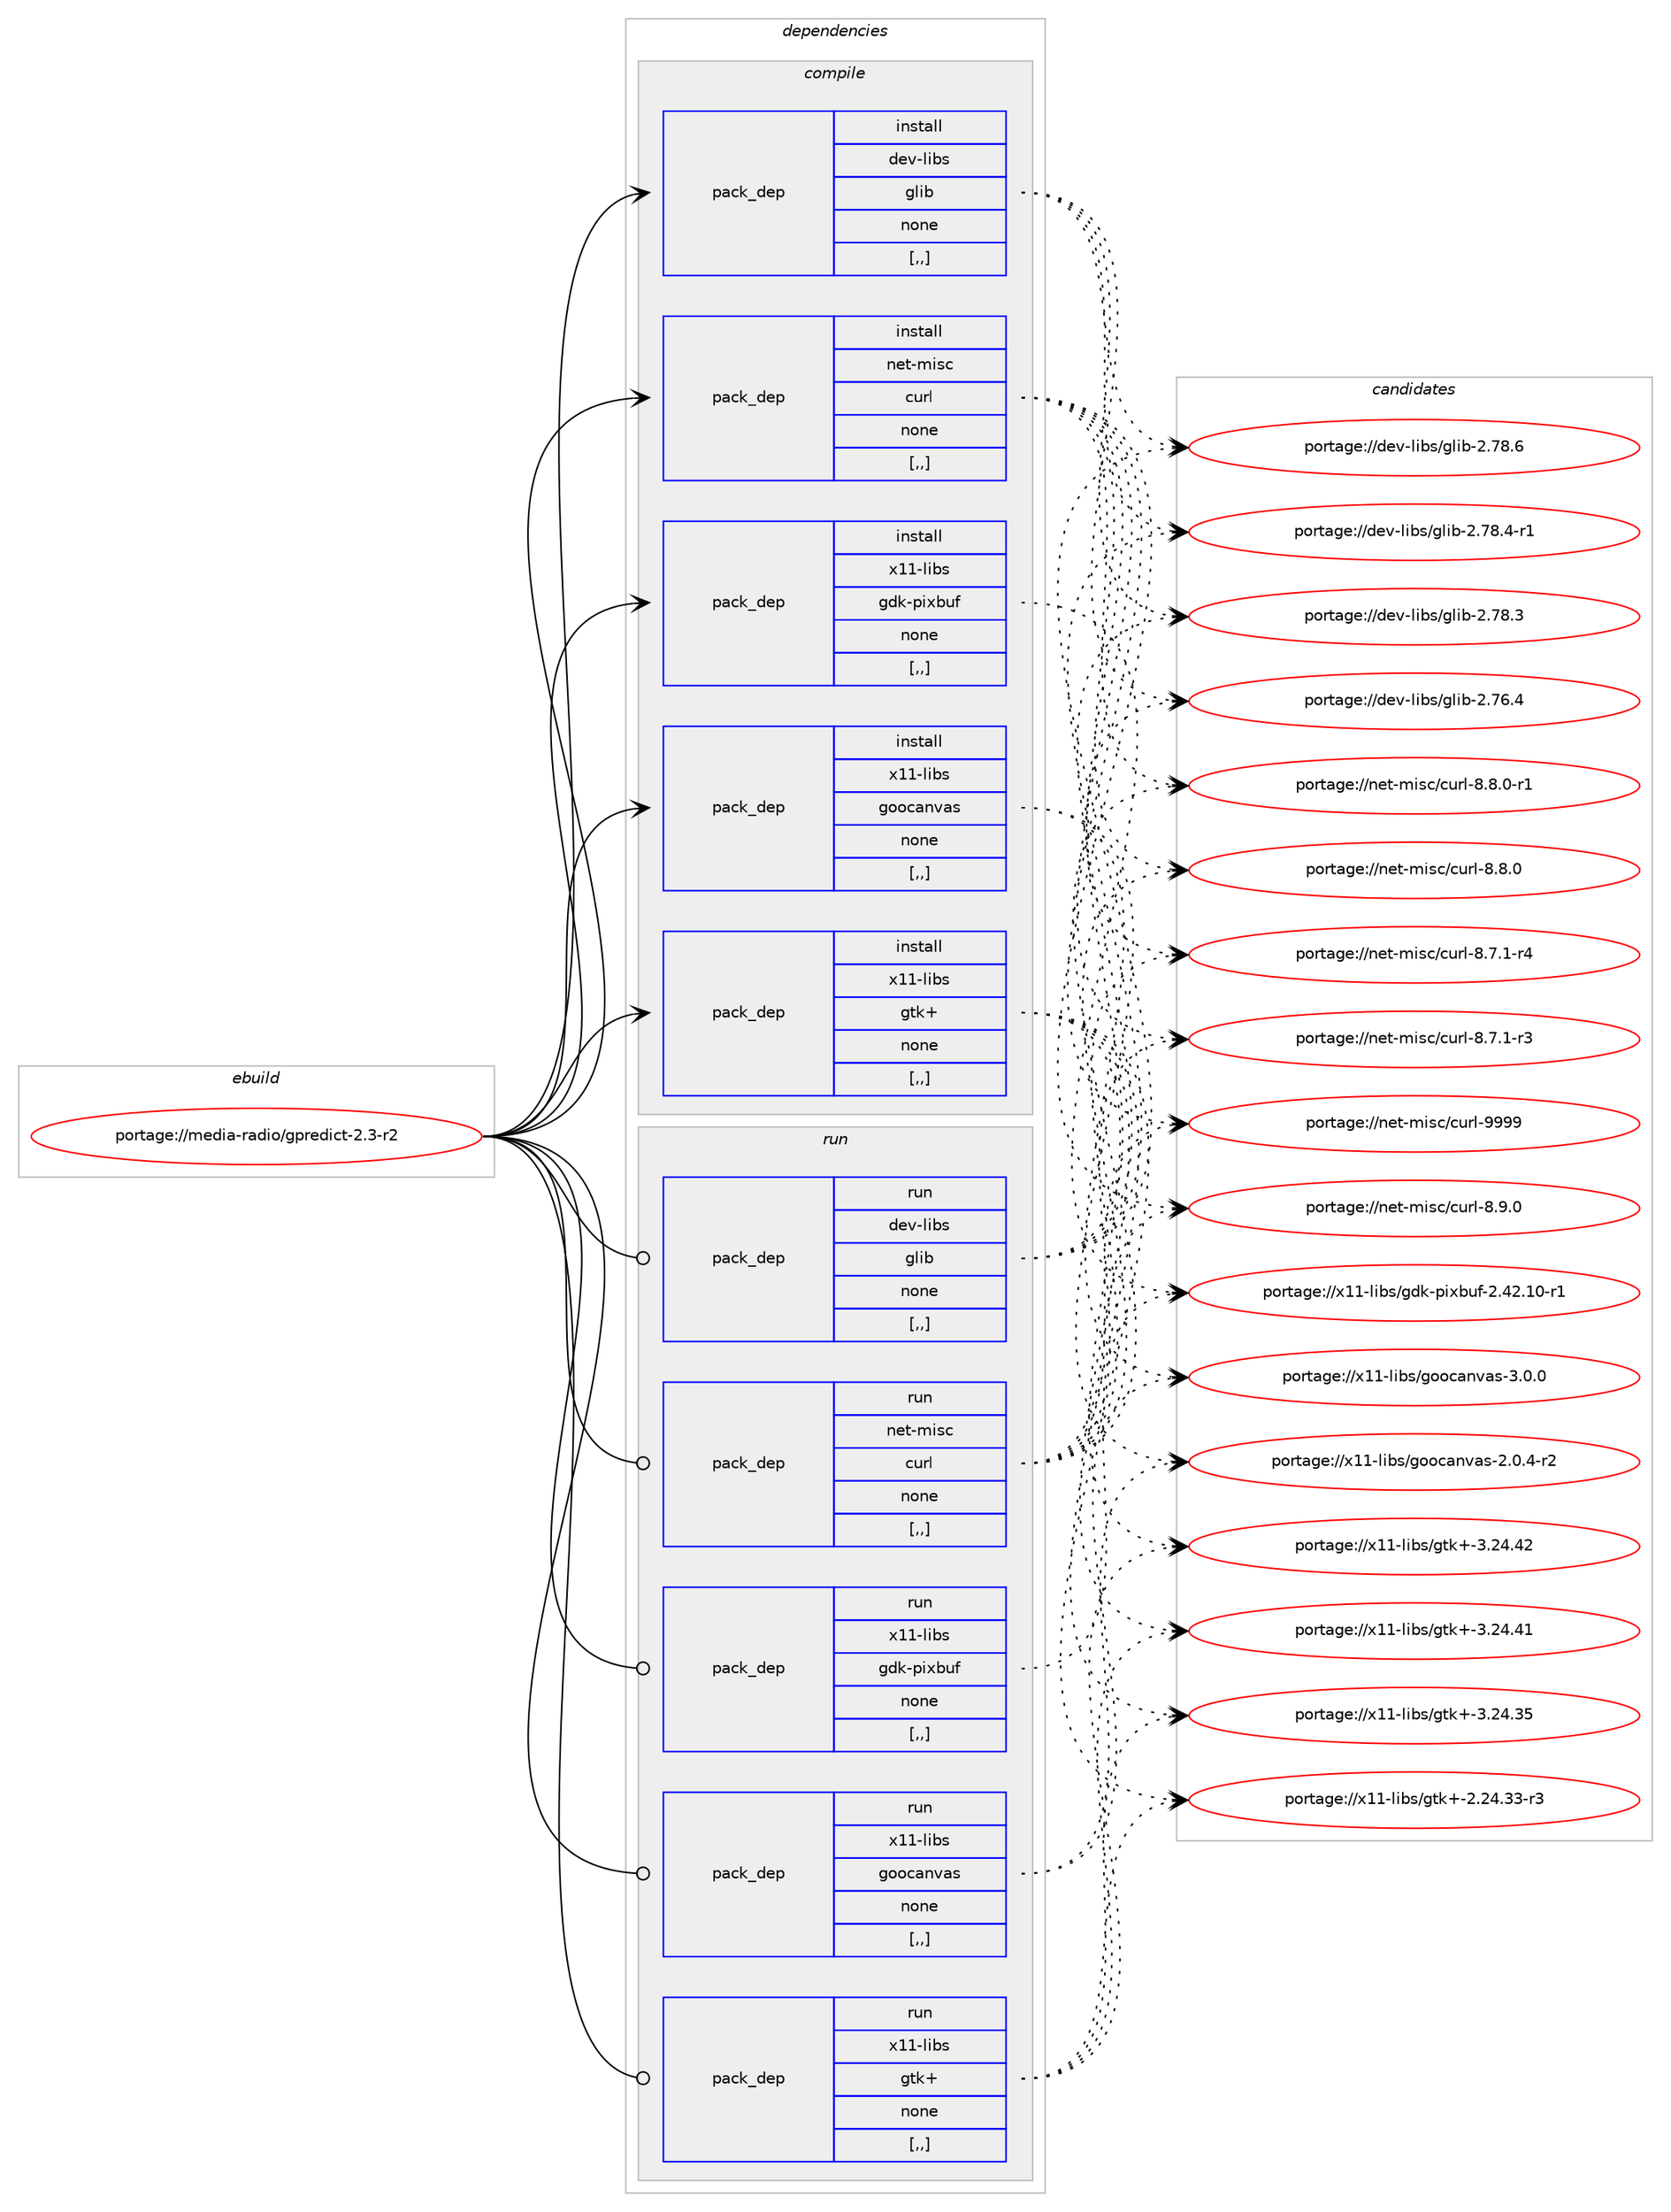 digraph prolog {

# *************
# Graph options
# *************

newrank=true;
concentrate=true;
compound=true;
graph [rankdir=LR,fontname=Helvetica,fontsize=10,ranksep=1.5];#, ranksep=2.5, nodesep=0.2];
edge  [arrowhead=vee];
node  [fontname=Helvetica,fontsize=10];

# **********
# The ebuild
# **********

subgraph cluster_leftcol {
color=gray;
label=<<i>ebuild</i>>;
id [label="portage://media-radio/gpredict-2.3-r2", color=red, width=4, href="../media-radio/gpredict-2.3-r2.svg"];
}

# ****************
# The dependencies
# ****************

subgraph cluster_midcol {
color=gray;
label=<<i>dependencies</i>>;
subgraph cluster_compile {
fillcolor="#eeeeee";
style=filled;
label=<<i>compile</i>>;
subgraph pack229555 {
dependency310572 [label=<<TABLE BORDER="0" CELLBORDER="1" CELLSPACING="0" CELLPADDING="4" WIDTH="220"><TR><TD ROWSPAN="6" CELLPADDING="30">pack_dep</TD></TR><TR><TD WIDTH="110">install</TD></TR><TR><TD>dev-libs</TD></TR><TR><TD>glib</TD></TR><TR><TD>none</TD></TR><TR><TD>[,,]</TD></TR></TABLE>>, shape=none, color=blue];
}
id:e -> dependency310572:w [weight=20,style="solid",arrowhead="vee"];
subgraph pack229556 {
dependency310573 [label=<<TABLE BORDER="0" CELLBORDER="1" CELLSPACING="0" CELLPADDING="4" WIDTH="220"><TR><TD ROWSPAN="6" CELLPADDING="30">pack_dep</TD></TR><TR><TD WIDTH="110">install</TD></TR><TR><TD>net-misc</TD></TR><TR><TD>curl</TD></TR><TR><TD>none</TD></TR><TR><TD>[,,]</TD></TR></TABLE>>, shape=none, color=blue];
}
id:e -> dependency310573:w [weight=20,style="solid",arrowhead="vee"];
subgraph pack229557 {
dependency310574 [label=<<TABLE BORDER="0" CELLBORDER="1" CELLSPACING="0" CELLPADDING="4" WIDTH="220"><TR><TD ROWSPAN="6" CELLPADDING="30">pack_dep</TD></TR><TR><TD WIDTH="110">install</TD></TR><TR><TD>x11-libs</TD></TR><TR><TD>gdk-pixbuf</TD></TR><TR><TD>none</TD></TR><TR><TD>[,,]</TD></TR></TABLE>>, shape=none, color=blue];
}
id:e -> dependency310574:w [weight=20,style="solid",arrowhead="vee"];
subgraph pack229558 {
dependency310575 [label=<<TABLE BORDER="0" CELLBORDER="1" CELLSPACING="0" CELLPADDING="4" WIDTH="220"><TR><TD ROWSPAN="6" CELLPADDING="30">pack_dep</TD></TR><TR><TD WIDTH="110">install</TD></TR><TR><TD>x11-libs</TD></TR><TR><TD>goocanvas</TD></TR><TR><TD>none</TD></TR><TR><TD>[,,]</TD></TR></TABLE>>, shape=none, color=blue];
}
id:e -> dependency310575:w [weight=20,style="solid",arrowhead="vee"];
subgraph pack229559 {
dependency310576 [label=<<TABLE BORDER="0" CELLBORDER="1" CELLSPACING="0" CELLPADDING="4" WIDTH="220"><TR><TD ROWSPAN="6" CELLPADDING="30">pack_dep</TD></TR><TR><TD WIDTH="110">install</TD></TR><TR><TD>x11-libs</TD></TR><TR><TD>gtk+</TD></TR><TR><TD>none</TD></TR><TR><TD>[,,]</TD></TR></TABLE>>, shape=none, color=blue];
}
id:e -> dependency310576:w [weight=20,style="solid",arrowhead="vee"];
}
subgraph cluster_compileandrun {
fillcolor="#eeeeee";
style=filled;
label=<<i>compile and run</i>>;
}
subgraph cluster_run {
fillcolor="#eeeeee";
style=filled;
label=<<i>run</i>>;
subgraph pack229560 {
dependency310577 [label=<<TABLE BORDER="0" CELLBORDER="1" CELLSPACING="0" CELLPADDING="4" WIDTH="220"><TR><TD ROWSPAN="6" CELLPADDING="30">pack_dep</TD></TR><TR><TD WIDTH="110">run</TD></TR><TR><TD>dev-libs</TD></TR><TR><TD>glib</TD></TR><TR><TD>none</TD></TR><TR><TD>[,,]</TD></TR></TABLE>>, shape=none, color=blue];
}
id:e -> dependency310577:w [weight=20,style="solid",arrowhead="odot"];
subgraph pack229561 {
dependency310578 [label=<<TABLE BORDER="0" CELLBORDER="1" CELLSPACING="0" CELLPADDING="4" WIDTH="220"><TR><TD ROWSPAN="6" CELLPADDING="30">pack_dep</TD></TR><TR><TD WIDTH="110">run</TD></TR><TR><TD>net-misc</TD></TR><TR><TD>curl</TD></TR><TR><TD>none</TD></TR><TR><TD>[,,]</TD></TR></TABLE>>, shape=none, color=blue];
}
id:e -> dependency310578:w [weight=20,style="solid",arrowhead="odot"];
subgraph pack229562 {
dependency310579 [label=<<TABLE BORDER="0" CELLBORDER="1" CELLSPACING="0" CELLPADDING="4" WIDTH="220"><TR><TD ROWSPAN="6" CELLPADDING="30">pack_dep</TD></TR><TR><TD WIDTH="110">run</TD></TR><TR><TD>x11-libs</TD></TR><TR><TD>gdk-pixbuf</TD></TR><TR><TD>none</TD></TR><TR><TD>[,,]</TD></TR></TABLE>>, shape=none, color=blue];
}
id:e -> dependency310579:w [weight=20,style="solid",arrowhead="odot"];
subgraph pack229563 {
dependency310580 [label=<<TABLE BORDER="0" CELLBORDER="1" CELLSPACING="0" CELLPADDING="4" WIDTH="220"><TR><TD ROWSPAN="6" CELLPADDING="30">pack_dep</TD></TR><TR><TD WIDTH="110">run</TD></TR><TR><TD>x11-libs</TD></TR><TR><TD>goocanvas</TD></TR><TR><TD>none</TD></TR><TR><TD>[,,]</TD></TR></TABLE>>, shape=none, color=blue];
}
id:e -> dependency310580:w [weight=20,style="solid",arrowhead="odot"];
subgraph pack229564 {
dependency310581 [label=<<TABLE BORDER="0" CELLBORDER="1" CELLSPACING="0" CELLPADDING="4" WIDTH="220"><TR><TD ROWSPAN="6" CELLPADDING="30">pack_dep</TD></TR><TR><TD WIDTH="110">run</TD></TR><TR><TD>x11-libs</TD></TR><TR><TD>gtk+</TD></TR><TR><TD>none</TD></TR><TR><TD>[,,]</TD></TR></TABLE>>, shape=none, color=blue];
}
id:e -> dependency310581:w [weight=20,style="solid",arrowhead="odot"];
}
}

# **************
# The candidates
# **************

subgraph cluster_choices {
rank=same;
color=gray;
label=<<i>candidates</i>>;

subgraph choice229555 {
color=black;
nodesep=1;
choice1001011184510810598115471031081059845504655564654 [label="portage://dev-libs/glib-2.78.6", color=red, width=4,href="../dev-libs/glib-2.78.6.svg"];
choice10010111845108105981154710310810598455046555646524511449 [label="portage://dev-libs/glib-2.78.4-r1", color=red, width=4,href="../dev-libs/glib-2.78.4-r1.svg"];
choice1001011184510810598115471031081059845504655564651 [label="portage://dev-libs/glib-2.78.3", color=red, width=4,href="../dev-libs/glib-2.78.3.svg"];
choice1001011184510810598115471031081059845504655544652 [label="portage://dev-libs/glib-2.76.4", color=red, width=4,href="../dev-libs/glib-2.76.4.svg"];
dependency310572:e -> choice1001011184510810598115471031081059845504655564654:w [style=dotted,weight="100"];
dependency310572:e -> choice10010111845108105981154710310810598455046555646524511449:w [style=dotted,weight="100"];
dependency310572:e -> choice1001011184510810598115471031081059845504655564651:w [style=dotted,weight="100"];
dependency310572:e -> choice1001011184510810598115471031081059845504655544652:w [style=dotted,weight="100"];
}
subgraph choice229556 {
color=black;
nodesep=1;
choice110101116451091051159947991171141084557575757 [label="portage://net-misc/curl-9999", color=red, width=4,href="../net-misc/curl-9999.svg"];
choice11010111645109105115994799117114108455646574648 [label="portage://net-misc/curl-8.9.0", color=red, width=4,href="../net-misc/curl-8.9.0.svg"];
choice110101116451091051159947991171141084556465646484511449 [label="portage://net-misc/curl-8.8.0-r1", color=red, width=4,href="../net-misc/curl-8.8.0-r1.svg"];
choice11010111645109105115994799117114108455646564648 [label="portage://net-misc/curl-8.8.0", color=red, width=4,href="../net-misc/curl-8.8.0.svg"];
choice110101116451091051159947991171141084556465546494511452 [label="portage://net-misc/curl-8.7.1-r4", color=red, width=4,href="../net-misc/curl-8.7.1-r4.svg"];
choice110101116451091051159947991171141084556465546494511451 [label="portage://net-misc/curl-8.7.1-r3", color=red, width=4,href="../net-misc/curl-8.7.1-r3.svg"];
dependency310573:e -> choice110101116451091051159947991171141084557575757:w [style=dotted,weight="100"];
dependency310573:e -> choice11010111645109105115994799117114108455646574648:w [style=dotted,weight="100"];
dependency310573:e -> choice110101116451091051159947991171141084556465646484511449:w [style=dotted,weight="100"];
dependency310573:e -> choice11010111645109105115994799117114108455646564648:w [style=dotted,weight="100"];
dependency310573:e -> choice110101116451091051159947991171141084556465546494511452:w [style=dotted,weight="100"];
dependency310573:e -> choice110101116451091051159947991171141084556465546494511451:w [style=dotted,weight="100"];
}
subgraph choice229557 {
color=black;
nodesep=1;
choice1204949451081059811547103100107451121051209811710245504652504649484511449 [label="portage://x11-libs/gdk-pixbuf-2.42.10-r1", color=red, width=4,href="../x11-libs/gdk-pixbuf-2.42.10-r1.svg"];
dependency310574:e -> choice1204949451081059811547103100107451121051209811710245504652504649484511449:w [style=dotted,weight="100"];
}
subgraph choice229558 {
color=black;
nodesep=1;
choice1204949451081059811547103111111999711011897115455146484648 [label="portage://x11-libs/goocanvas-3.0.0", color=red, width=4,href="../x11-libs/goocanvas-3.0.0.svg"];
choice12049494510810598115471031111119997110118971154550464846524511450 [label="portage://x11-libs/goocanvas-2.0.4-r2", color=red, width=4,href="../x11-libs/goocanvas-2.0.4-r2.svg"];
dependency310575:e -> choice1204949451081059811547103111111999711011897115455146484648:w [style=dotted,weight="100"];
dependency310575:e -> choice12049494510810598115471031111119997110118971154550464846524511450:w [style=dotted,weight="100"];
}
subgraph choice229559 {
color=black;
nodesep=1;
choice1204949451081059811547103116107434551465052465250 [label="portage://x11-libs/gtk+-3.24.42", color=red, width=4,href="../x11-libs/gtk+-3.24.42.svg"];
choice1204949451081059811547103116107434551465052465249 [label="portage://x11-libs/gtk+-3.24.41", color=red, width=4,href="../x11-libs/gtk+-3.24.41.svg"];
choice1204949451081059811547103116107434551465052465153 [label="portage://x11-libs/gtk+-3.24.35", color=red, width=4,href="../x11-libs/gtk+-3.24.35.svg"];
choice12049494510810598115471031161074345504650524651514511451 [label="portage://x11-libs/gtk+-2.24.33-r3", color=red, width=4,href="../x11-libs/gtk+-2.24.33-r3.svg"];
dependency310576:e -> choice1204949451081059811547103116107434551465052465250:w [style=dotted,weight="100"];
dependency310576:e -> choice1204949451081059811547103116107434551465052465249:w [style=dotted,weight="100"];
dependency310576:e -> choice1204949451081059811547103116107434551465052465153:w [style=dotted,weight="100"];
dependency310576:e -> choice12049494510810598115471031161074345504650524651514511451:w [style=dotted,weight="100"];
}
subgraph choice229560 {
color=black;
nodesep=1;
choice1001011184510810598115471031081059845504655564654 [label="portage://dev-libs/glib-2.78.6", color=red, width=4,href="../dev-libs/glib-2.78.6.svg"];
choice10010111845108105981154710310810598455046555646524511449 [label="portage://dev-libs/glib-2.78.4-r1", color=red, width=4,href="../dev-libs/glib-2.78.4-r1.svg"];
choice1001011184510810598115471031081059845504655564651 [label="portage://dev-libs/glib-2.78.3", color=red, width=4,href="../dev-libs/glib-2.78.3.svg"];
choice1001011184510810598115471031081059845504655544652 [label="portage://dev-libs/glib-2.76.4", color=red, width=4,href="../dev-libs/glib-2.76.4.svg"];
dependency310577:e -> choice1001011184510810598115471031081059845504655564654:w [style=dotted,weight="100"];
dependency310577:e -> choice10010111845108105981154710310810598455046555646524511449:w [style=dotted,weight="100"];
dependency310577:e -> choice1001011184510810598115471031081059845504655564651:w [style=dotted,weight="100"];
dependency310577:e -> choice1001011184510810598115471031081059845504655544652:w [style=dotted,weight="100"];
}
subgraph choice229561 {
color=black;
nodesep=1;
choice110101116451091051159947991171141084557575757 [label="portage://net-misc/curl-9999", color=red, width=4,href="../net-misc/curl-9999.svg"];
choice11010111645109105115994799117114108455646574648 [label="portage://net-misc/curl-8.9.0", color=red, width=4,href="../net-misc/curl-8.9.0.svg"];
choice110101116451091051159947991171141084556465646484511449 [label="portage://net-misc/curl-8.8.0-r1", color=red, width=4,href="../net-misc/curl-8.8.0-r1.svg"];
choice11010111645109105115994799117114108455646564648 [label="portage://net-misc/curl-8.8.0", color=red, width=4,href="../net-misc/curl-8.8.0.svg"];
choice110101116451091051159947991171141084556465546494511452 [label="portage://net-misc/curl-8.7.1-r4", color=red, width=4,href="../net-misc/curl-8.7.1-r4.svg"];
choice110101116451091051159947991171141084556465546494511451 [label="portage://net-misc/curl-8.7.1-r3", color=red, width=4,href="../net-misc/curl-8.7.1-r3.svg"];
dependency310578:e -> choice110101116451091051159947991171141084557575757:w [style=dotted,weight="100"];
dependency310578:e -> choice11010111645109105115994799117114108455646574648:w [style=dotted,weight="100"];
dependency310578:e -> choice110101116451091051159947991171141084556465646484511449:w [style=dotted,weight="100"];
dependency310578:e -> choice11010111645109105115994799117114108455646564648:w [style=dotted,weight="100"];
dependency310578:e -> choice110101116451091051159947991171141084556465546494511452:w [style=dotted,weight="100"];
dependency310578:e -> choice110101116451091051159947991171141084556465546494511451:w [style=dotted,weight="100"];
}
subgraph choice229562 {
color=black;
nodesep=1;
choice1204949451081059811547103100107451121051209811710245504652504649484511449 [label="portage://x11-libs/gdk-pixbuf-2.42.10-r1", color=red, width=4,href="../x11-libs/gdk-pixbuf-2.42.10-r1.svg"];
dependency310579:e -> choice1204949451081059811547103100107451121051209811710245504652504649484511449:w [style=dotted,weight="100"];
}
subgraph choice229563 {
color=black;
nodesep=1;
choice1204949451081059811547103111111999711011897115455146484648 [label="portage://x11-libs/goocanvas-3.0.0", color=red, width=4,href="../x11-libs/goocanvas-3.0.0.svg"];
choice12049494510810598115471031111119997110118971154550464846524511450 [label="portage://x11-libs/goocanvas-2.0.4-r2", color=red, width=4,href="../x11-libs/goocanvas-2.0.4-r2.svg"];
dependency310580:e -> choice1204949451081059811547103111111999711011897115455146484648:w [style=dotted,weight="100"];
dependency310580:e -> choice12049494510810598115471031111119997110118971154550464846524511450:w [style=dotted,weight="100"];
}
subgraph choice229564 {
color=black;
nodesep=1;
choice1204949451081059811547103116107434551465052465250 [label="portage://x11-libs/gtk+-3.24.42", color=red, width=4,href="../x11-libs/gtk+-3.24.42.svg"];
choice1204949451081059811547103116107434551465052465249 [label="portage://x11-libs/gtk+-3.24.41", color=red, width=4,href="../x11-libs/gtk+-3.24.41.svg"];
choice1204949451081059811547103116107434551465052465153 [label="portage://x11-libs/gtk+-3.24.35", color=red, width=4,href="../x11-libs/gtk+-3.24.35.svg"];
choice12049494510810598115471031161074345504650524651514511451 [label="portage://x11-libs/gtk+-2.24.33-r3", color=red, width=4,href="../x11-libs/gtk+-2.24.33-r3.svg"];
dependency310581:e -> choice1204949451081059811547103116107434551465052465250:w [style=dotted,weight="100"];
dependency310581:e -> choice1204949451081059811547103116107434551465052465249:w [style=dotted,weight="100"];
dependency310581:e -> choice1204949451081059811547103116107434551465052465153:w [style=dotted,weight="100"];
dependency310581:e -> choice12049494510810598115471031161074345504650524651514511451:w [style=dotted,weight="100"];
}
}

}
